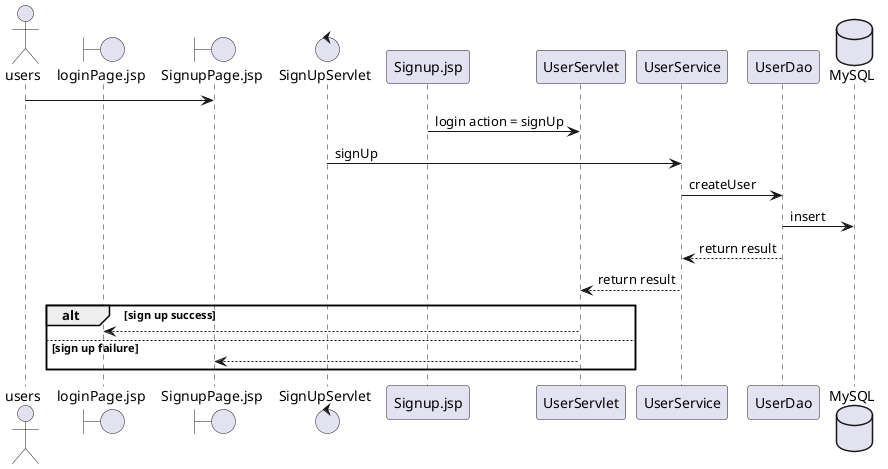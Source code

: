 @startuml
actor users
boundary loginPage.jsp
boundary SignupPage.jsp
control SignUpServlet
database MySQL order 1
users -> SignupPage.jsp
Signup.jsp -> UserServlet:login action = signUp
SignUpServlet -> UserService: signUp
UserService -> UserDao:createUser
UserDao -> MySQL: insert
UserDao --> UserService: return result
UserService --> UserServlet: return result
alt sign up success
UserServlet --> loginPage.jsp
else  sign up failure
UserServlet --> SignupPage.jsp
end
@enduml
